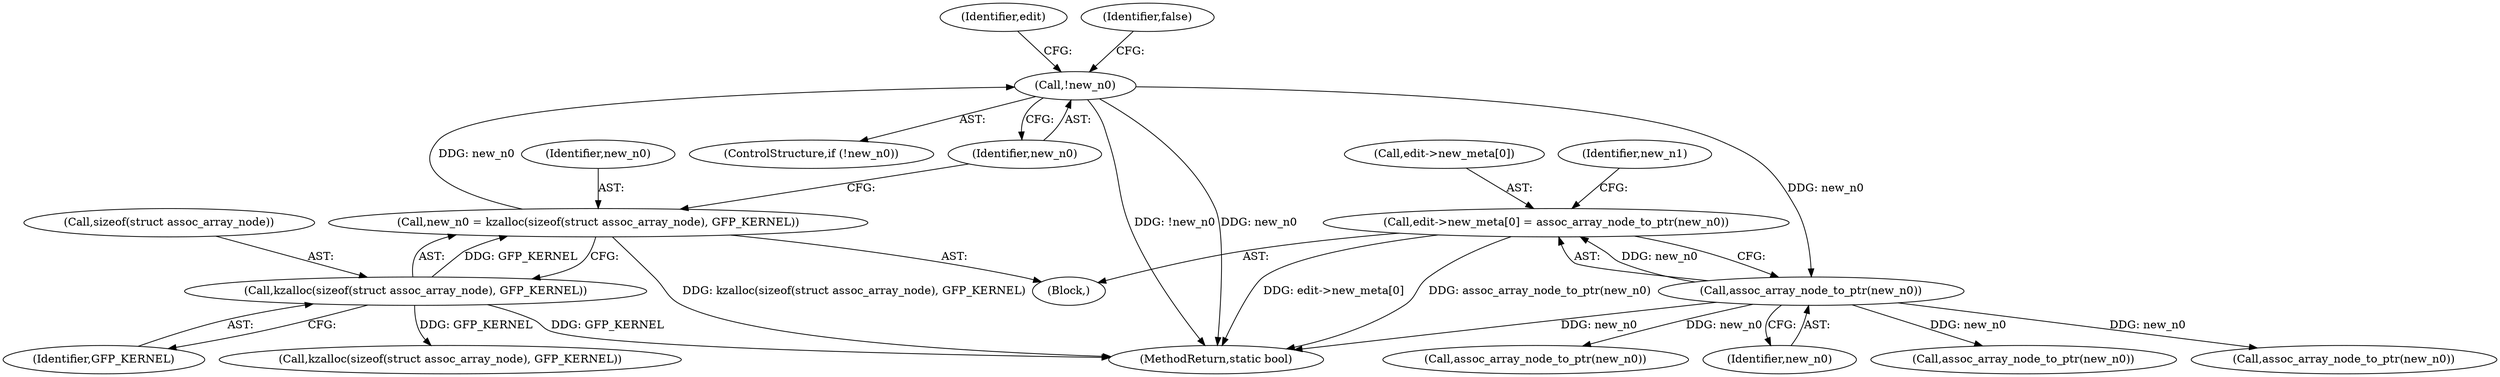 digraph "0_linux_ea6789980fdaa610d7eb63602c746bf6ec70cd2b@array" {
"1000274" [label="(Call,edit->new_meta[0] = assoc_array_node_to_ptr(new_n0))"];
"1000280" [label="(Call,assoc_array_node_to_ptr(new_n0))"];
"1000270" [label="(Call,!new_n0)"];
"1000263" [label="(Call,new_n0 = kzalloc(sizeof(struct assoc_array_node), GFP_KERNEL))"];
"1000265" [label="(Call,kzalloc(sizeof(struct assoc_array_node), GFP_KERNEL))"];
"1000268" [label="(Identifier,GFP_KERNEL)"];
"1000270" [label="(Call,!new_n0)"];
"1000283" [label="(Identifier,new_n1)"];
"1000277" [label="(Identifier,edit)"];
"1001109" [label="(Call,assoc_array_node_to_ptr(new_n0))"];
"1000265" [label="(Call,kzalloc(sizeof(struct assoc_array_node), GFP_KERNEL))"];
"1000284" [label="(Call,kzalloc(sizeof(struct assoc_array_node), GFP_KERNEL))"];
"1000122" [label="(Block,)"];
"1000269" [label="(ControlStructure,if (!new_n0))"];
"1000271" [label="(Identifier,new_n0)"];
"1000425" [label="(Call,assoc_array_node_to_ptr(new_n0))"];
"1000273" [label="(Identifier,false)"];
"1000275" [label="(Call,edit->new_meta[0])"];
"1000281" [label="(Identifier,new_n0)"];
"1000263" [label="(Call,new_n0 = kzalloc(sizeof(struct assoc_array_node), GFP_KERNEL))"];
"1000274" [label="(Call,edit->new_meta[0] = assoc_array_node_to_ptr(new_n0))"];
"1001251" [label="(MethodReturn,static bool)"];
"1000264" [label="(Identifier,new_n0)"];
"1000280" [label="(Call,assoc_array_node_to_ptr(new_n0))"];
"1000889" [label="(Call,assoc_array_node_to_ptr(new_n0))"];
"1000266" [label="(Call,sizeof(struct assoc_array_node))"];
"1000274" -> "1000122"  [label="AST: "];
"1000274" -> "1000280"  [label="CFG: "];
"1000275" -> "1000274"  [label="AST: "];
"1000280" -> "1000274"  [label="AST: "];
"1000283" -> "1000274"  [label="CFG: "];
"1000274" -> "1001251"  [label="DDG: edit->new_meta[0]"];
"1000274" -> "1001251"  [label="DDG: assoc_array_node_to_ptr(new_n0)"];
"1000280" -> "1000274"  [label="DDG: new_n0"];
"1000280" -> "1000281"  [label="CFG: "];
"1000281" -> "1000280"  [label="AST: "];
"1000280" -> "1001251"  [label="DDG: new_n0"];
"1000270" -> "1000280"  [label="DDG: new_n0"];
"1000280" -> "1000425"  [label="DDG: new_n0"];
"1000280" -> "1000889"  [label="DDG: new_n0"];
"1000280" -> "1001109"  [label="DDG: new_n0"];
"1000270" -> "1000269"  [label="AST: "];
"1000270" -> "1000271"  [label="CFG: "];
"1000271" -> "1000270"  [label="AST: "];
"1000273" -> "1000270"  [label="CFG: "];
"1000277" -> "1000270"  [label="CFG: "];
"1000270" -> "1001251"  [label="DDG: !new_n0"];
"1000270" -> "1001251"  [label="DDG: new_n0"];
"1000263" -> "1000270"  [label="DDG: new_n0"];
"1000263" -> "1000122"  [label="AST: "];
"1000263" -> "1000265"  [label="CFG: "];
"1000264" -> "1000263"  [label="AST: "];
"1000265" -> "1000263"  [label="AST: "];
"1000271" -> "1000263"  [label="CFG: "];
"1000263" -> "1001251"  [label="DDG: kzalloc(sizeof(struct assoc_array_node), GFP_KERNEL)"];
"1000265" -> "1000263"  [label="DDG: GFP_KERNEL"];
"1000265" -> "1000268"  [label="CFG: "];
"1000266" -> "1000265"  [label="AST: "];
"1000268" -> "1000265"  [label="AST: "];
"1000265" -> "1001251"  [label="DDG: GFP_KERNEL"];
"1000265" -> "1000284"  [label="DDG: GFP_KERNEL"];
}
